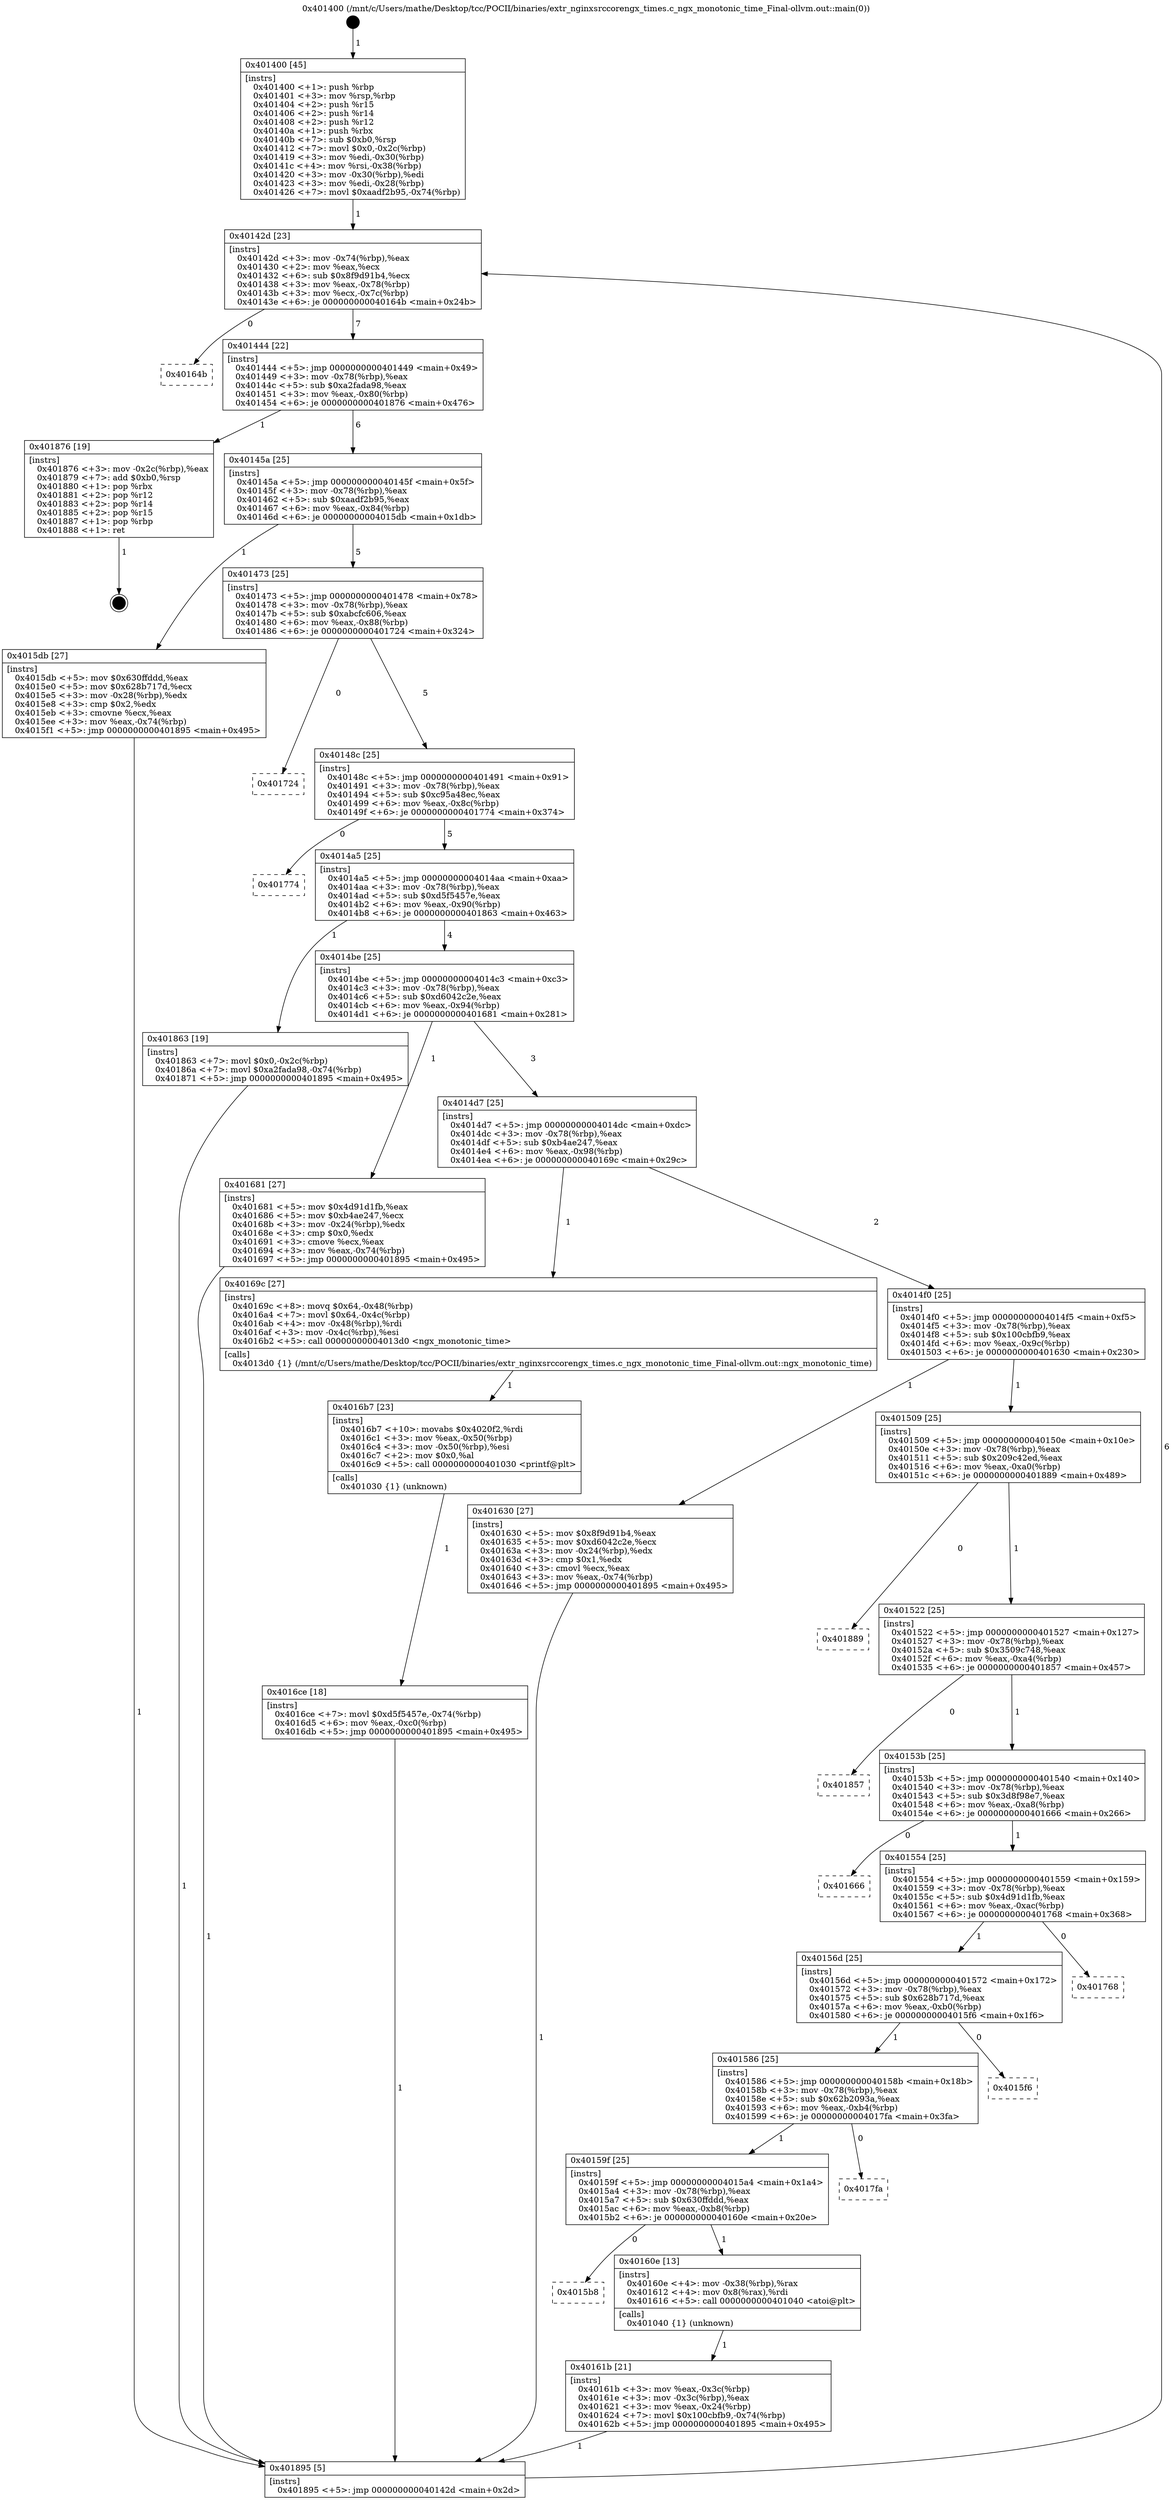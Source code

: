 digraph "0x401400" {
  label = "0x401400 (/mnt/c/Users/mathe/Desktop/tcc/POCII/binaries/extr_nginxsrccorengx_times.c_ngx_monotonic_time_Final-ollvm.out::main(0))"
  labelloc = "t"
  node[shape=record]

  Entry [label="",width=0.3,height=0.3,shape=circle,fillcolor=black,style=filled]
  "0x40142d" [label="{
     0x40142d [23]\l
     | [instrs]\l
     &nbsp;&nbsp;0x40142d \<+3\>: mov -0x74(%rbp),%eax\l
     &nbsp;&nbsp;0x401430 \<+2\>: mov %eax,%ecx\l
     &nbsp;&nbsp;0x401432 \<+6\>: sub $0x8f9d91b4,%ecx\l
     &nbsp;&nbsp;0x401438 \<+3\>: mov %eax,-0x78(%rbp)\l
     &nbsp;&nbsp;0x40143b \<+3\>: mov %ecx,-0x7c(%rbp)\l
     &nbsp;&nbsp;0x40143e \<+6\>: je 000000000040164b \<main+0x24b\>\l
  }"]
  "0x40164b" [label="{
     0x40164b\l
  }", style=dashed]
  "0x401444" [label="{
     0x401444 [22]\l
     | [instrs]\l
     &nbsp;&nbsp;0x401444 \<+5\>: jmp 0000000000401449 \<main+0x49\>\l
     &nbsp;&nbsp;0x401449 \<+3\>: mov -0x78(%rbp),%eax\l
     &nbsp;&nbsp;0x40144c \<+5\>: sub $0xa2fada98,%eax\l
     &nbsp;&nbsp;0x401451 \<+3\>: mov %eax,-0x80(%rbp)\l
     &nbsp;&nbsp;0x401454 \<+6\>: je 0000000000401876 \<main+0x476\>\l
  }"]
  Exit [label="",width=0.3,height=0.3,shape=circle,fillcolor=black,style=filled,peripheries=2]
  "0x401876" [label="{
     0x401876 [19]\l
     | [instrs]\l
     &nbsp;&nbsp;0x401876 \<+3\>: mov -0x2c(%rbp),%eax\l
     &nbsp;&nbsp;0x401879 \<+7\>: add $0xb0,%rsp\l
     &nbsp;&nbsp;0x401880 \<+1\>: pop %rbx\l
     &nbsp;&nbsp;0x401881 \<+2\>: pop %r12\l
     &nbsp;&nbsp;0x401883 \<+2\>: pop %r14\l
     &nbsp;&nbsp;0x401885 \<+2\>: pop %r15\l
     &nbsp;&nbsp;0x401887 \<+1\>: pop %rbp\l
     &nbsp;&nbsp;0x401888 \<+1\>: ret\l
  }"]
  "0x40145a" [label="{
     0x40145a [25]\l
     | [instrs]\l
     &nbsp;&nbsp;0x40145a \<+5\>: jmp 000000000040145f \<main+0x5f\>\l
     &nbsp;&nbsp;0x40145f \<+3\>: mov -0x78(%rbp),%eax\l
     &nbsp;&nbsp;0x401462 \<+5\>: sub $0xaadf2b95,%eax\l
     &nbsp;&nbsp;0x401467 \<+6\>: mov %eax,-0x84(%rbp)\l
     &nbsp;&nbsp;0x40146d \<+6\>: je 00000000004015db \<main+0x1db\>\l
  }"]
  "0x4016ce" [label="{
     0x4016ce [18]\l
     | [instrs]\l
     &nbsp;&nbsp;0x4016ce \<+7\>: movl $0xd5f5457e,-0x74(%rbp)\l
     &nbsp;&nbsp;0x4016d5 \<+6\>: mov %eax,-0xc0(%rbp)\l
     &nbsp;&nbsp;0x4016db \<+5\>: jmp 0000000000401895 \<main+0x495\>\l
  }"]
  "0x4015db" [label="{
     0x4015db [27]\l
     | [instrs]\l
     &nbsp;&nbsp;0x4015db \<+5\>: mov $0x630ffddd,%eax\l
     &nbsp;&nbsp;0x4015e0 \<+5\>: mov $0x628b717d,%ecx\l
     &nbsp;&nbsp;0x4015e5 \<+3\>: mov -0x28(%rbp),%edx\l
     &nbsp;&nbsp;0x4015e8 \<+3\>: cmp $0x2,%edx\l
     &nbsp;&nbsp;0x4015eb \<+3\>: cmovne %ecx,%eax\l
     &nbsp;&nbsp;0x4015ee \<+3\>: mov %eax,-0x74(%rbp)\l
     &nbsp;&nbsp;0x4015f1 \<+5\>: jmp 0000000000401895 \<main+0x495\>\l
  }"]
  "0x401473" [label="{
     0x401473 [25]\l
     | [instrs]\l
     &nbsp;&nbsp;0x401473 \<+5\>: jmp 0000000000401478 \<main+0x78\>\l
     &nbsp;&nbsp;0x401478 \<+3\>: mov -0x78(%rbp),%eax\l
     &nbsp;&nbsp;0x40147b \<+5\>: sub $0xabcfc606,%eax\l
     &nbsp;&nbsp;0x401480 \<+6\>: mov %eax,-0x88(%rbp)\l
     &nbsp;&nbsp;0x401486 \<+6\>: je 0000000000401724 \<main+0x324\>\l
  }"]
  "0x401895" [label="{
     0x401895 [5]\l
     | [instrs]\l
     &nbsp;&nbsp;0x401895 \<+5\>: jmp 000000000040142d \<main+0x2d\>\l
  }"]
  "0x401400" [label="{
     0x401400 [45]\l
     | [instrs]\l
     &nbsp;&nbsp;0x401400 \<+1\>: push %rbp\l
     &nbsp;&nbsp;0x401401 \<+3\>: mov %rsp,%rbp\l
     &nbsp;&nbsp;0x401404 \<+2\>: push %r15\l
     &nbsp;&nbsp;0x401406 \<+2\>: push %r14\l
     &nbsp;&nbsp;0x401408 \<+2\>: push %r12\l
     &nbsp;&nbsp;0x40140a \<+1\>: push %rbx\l
     &nbsp;&nbsp;0x40140b \<+7\>: sub $0xb0,%rsp\l
     &nbsp;&nbsp;0x401412 \<+7\>: movl $0x0,-0x2c(%rbp)\l
     &nbsp;&nbsp;0x401419 \<+3\>: mov %edi,-0x30(%rbp)\l
     &nbsp;&nbsp;0x40141c \<+4\>: mov %rsi,-0x38(%rbp)\l
     &nbsp;&nbsp;0x401420 \<+3\>: mov -0x30(%rbp),%edi\l
     &nbsp;&nbsp;0x401423 \<+3\>: mov %edi,-0x28(%rbp)\l
     &nbsp;&nbsp;0x401426 \<+7\>: movl $0xaadf2b95,-0x74(%rbp)\l
  }"]
  "0x4016b7" [label="{
     0x4016b7 [23]\l
     | [instrs]\l
     &nbsp;&nbsp;0x4016b7 \<+10\>: movabs $0x4020f2,%rdi\l
     &nbsp;&nbsp;0x4016c1 \<+3\>: mov %eax,-0x50(%rbp)\l
     &nbsp;&nbsp;0x4016c4 \<+3\>: mov -0x50(%rbp),%esi\l
     &nbsp;&nbsp;0x4016c7 \<+2\>: mov $0x0,%al\l
     &nbsp;&nbsp;0x4016c9 \<+5\>: call 0000000000401030 \<printf@plt\>\l
     | [calls]\l
     &nbsp;&nbsp;0x401030 \{1\} (unknown)\l
  }"]
  "0x401724" [label="{
     0x401724\l
  }", style=dashed]
  "0x40148c" [label="{
     0x40148c [25]\l
     | [instrs]\l
     &nbsp;&nbsp;0x40148c \<+5\>: jmp 0000000000401491 \<main+0x91\>\l
     &nbsp;&nbsp;0x401491 \<+3\>: mov -0x78(%rbp),%eax\l
     &nbsp;&nbsp;0x401494 \<+5\>: sub $0xc95a48ec,%eax\l
     &nbsp;&nbsp;0x401499 \<+6\>: mov %eax,-0x8c(%rbp)\l
     &nbsp;&nbsp;0x40149f \<+6\>: je 0000000000401774 \<main+0x374\>\l
  }"]
  "0x40161b" [label="{
     0x40161b [21]\l
     | [instrs]\l
     &nbsp;&nbsp;0x40161b \<+3\>: mov %eax,-0x3c(%rbp)\l
     &nbsp;&nbsp;0x40161e \<+3\>: mov -0x3c(%rbp),%eax\l
     &nbsp;&nbsp;0x401621 \<+3\>: mov %eax,-0x24(%rbp)\l
     &nbsp;&nbsp;0x401624 \<+7\>: movl $0x100cbfb9,-0x74(%rbp)\l
     &nbsp;&nbsp;0x40162b \<+5\>: jmp 0000000000401895 \<main+0x495\>\l
  }"]
  "0x401774" [label="{
     0x401774\l
  }", style=dashed]
  "0x4014a5" [label="{
     0x4014a5 [25]\l
     | [instrs]\l
     &nbsp;&nbsp;0x4014a5 \<+5\>: jmp 00000000004014aa \<main+0xaa\>\l
     &nbsp;&nbsp;0x4014aa \<+3\>: mov -0x78(%rbp),%eax\l
     &nbsp;&nbsp;0x4014ad \<+5\>: sub $0xd5f5457e,%eax\l
     &nbsp;&nbsp;0x4014b2 \<+6\>: mov %eax,-0x90(%rbp)\l
     &nbsp;&nbsp;0x4014b8 \<+6\>: je 0000000000401863 \<main+0x463\>\l
  }"]
  "0x4015b8" [label="{
     0x4015b8\l
  }", style=dashed]
  "0x401863" [label="{
     0x401863 [19]\l
     | [instrs]\l
     &nbsp;&nbsp;0x401863 \<+7\>: movl $0x0,-0x2c(%rbp)\l
     &nbsp;&nbsp;0x40186a \<+7\>: movl $0xa2fada98,-0x74(%rbp)\l
     &nbsp;&nbsp;0x401871 \<+5\>: jmp 0000000000401895 \<main+0x495\>\l
  }"]
  "0x4014be" [label="{
     0x4014be [25]\l
     | [instrs]\l
     &nbsp;&nbsp;0x4014be \<+5\>: jmp 00000000004014c3 \<main+0xc3\>\l
     &nbsp;&nbsp;0x4014c3 \<+3\>: mov -0x78(%rbp),%eax\l
     &nbsp;&nbsp;0x4014c6 \<+5\>: sub $0xd6042c2e,%eax\l
     &nbsp;&nbsp;0x4014cb \<+6\>: mov %eax,-0x94(%rbp)\l
     &nbsp;&nbsp;0x4014d1 \<+6\>: je 0000000000401681 \<main+0x281\>\l
  }"]
  "0x40160e" [label="{
     0x40160e [13]\l
     | [instrs]\l
     &nbsp;&nbsp;0x40160e \<+4\>: mov -0x38(%rbp),%rax\l
     &nbsp;&nbsp;0x401612 \<+4\>: mov 0x8(%rax),%rdi\l
     &nbsp;&nbsp;0x401616 \<+5\>: call 0000000000401040 \<atoi@plt\>\l
     | [calls]\l
     &nbsp;&nbsp;0x401040 \{1\} (unknown)\l
  }"]
  "0x401681" [label="{
     0x401681 [27]\l
     | [instrs]\l
     &nbsp;&nbsp;0x401681 \<+5\>: mov $0x4d91d1fb,%eax\l
     &nbsp;&nbsp;0x401686 \<+5\>: mov $0xb4ae247,%ecx\l
     &nbsp;&nbsp;0x40168b \<+3\>: mov -0x24(%rbp),%edx\l
     &nbsp;&nbsp;0x40168e \<+3\>: cmp $0x0,%edx\l
     &nbsp;&nbsp;0x401691 \<+3\>: cmove %ecx,%eax\l
     &nbsp;&nbsp;0x401694 \<+3\>: mov %eax,-0x74(%rbp)\l
     &nbsp;&nbsp;0x401697 \<+5\>: jmp 0000000000401895 \<main+0x495\>\l
  }"]
  "0x4014d7" [label="{
     0x4014d7 [25]\l
     | [instrs]\l
     &nbsp;&nbsp;0x4014d7 \<+5\>: jmp 00000000004014dc \<main+0xdc\>\l
     &nbsp;&nbsp;0x4014dc \<+3\>: mov -0x78(%rbp),%eax\l
     &nbsp;&nbsp;0x4014df \<+5\>: sub $0xb4ae247,%eax\l
     &nbsp;&nbsp;0x4014e4 \<+6\>: mov %eax,-0x98(%rbp)\l
     &nbsp;&nbsp;0x4014ea \<+6\>: je 000000000040169c \<main+0x29c\>\l
  }"]
  "0x40159f" [label="{
     0x40159f [25]\l
     | [instrs]\l
     &nbsp;&nbsp;0x40159f \<+5\>: jmp 00000000004015a4 \<main+0x1a4\>\l
     &nbsp;&nbsp;0x4015a4 \<+3\>: mov -0x78(%rbp),%eax\l
     &nbsp;&nbsp;0x4015a7 \<+5\>: sub $0x630ffddd,%eax\l
     &nbsp;&nbsp;0x4015ac \<+6\>: mov %eax,-0xb8(%rbp)\l
     &nbsp;&nbsp;0x4015b2 \<+6\>: je 000000000040160e \<main+0x20e\>\l
  }"]
  "0x40169c" [label="{
     0x40169c [27]\l
     | [instrs]\l
     &nbsp;&nbsp;0x40169c \<+8\>: movq $0x64,-0x48(%rbp)\l
     &nbsp;&nbsp;0x4016a4 \<+7\>: movl $0x64,-0x4c(%rbp)\l
     &nbsp;&nbsp;0x4016ab \<+4\>: mov -0x48(%rbp),%rdi\l
     &nbsp;&nbsp;0x4016af \<+3\>: mov -0x4c(%rbp),%esi\l
     &nbsp;&nbsp;0x4016b2 \<+5\>: call 00000000004013d0 \<ngx_monotonic_time\>\l
     | [calls]\l
     &nbsp;&nbsp;0x4013d0 \{1\} (/mnt/c/Users/mathe/Desktop/tcc/POCII/binaries/extr_nginxsrccorengx_times.c_ngx_monotonic_time_Final-ollvm.out::ngx_monotonic_time)\l
  }"]
  "0x4014f0" [label="{
     0x4014f0 [25]\l
     | [instrs]\l
     &nbsp;&nbsp;0x4014f0 \<+5\>: jmp 00000000004014f5 \<main+0xf5\>\l
     &nbsp;&nbsp;0x4014f5 \<+3\>: mov -0x78(%rbp),%eax\l
     &nbsp;&nbsp;0x4014f8 \<+5\>: sub $0x100cbfb9,%eax\l
     &nbsp;&nbsp;0x4014fd \<+6\>: mov %eax,-0x9c(%rbp)\l
     &nbsp;&nbsp;0x401503 \<+6\>: je 0000000000401630 \<main+0x230\>\l
  }"]
  "0x4017fa" [label="{
     0x4017fa\l
  }", style=dashed]
  "0x401630" [label="{
     0x401630 [27]\l
     | [instrs]\l
     &nbsp;&nbsp;0x401630 \<+5\>: mov $0x8f9d91b4,%eax\l
     &nbsp;&nbsp;0x401635 \<+5\>: mov $0xd6042c2e,%ecx\l
     &nbsp;&nbsp;0x40163a \<+3\>: mov -0x24(%rbp),%edx\l
     &nbsp;&nbsp;0x40163d \<+3\>: cmp $0x1,%edx\l
     &nbsp;&nbsp;0x401640 \<+3\>: cmovl %ecx,%eax\l
     &nbsp;&nbsp;0x401643 \<+3\>: mov %eax,-0x74(%rbp)\l
     &nbsp;&nbsp;0x401646 \<+5\>: jmp 0000000000401895 \<main+0x495\>\l
  }"]
  "0x401509" [label="{
     0x401509 [25]\l
     | [instrs]\l
     &nbsp;&nbsp;0x401509 \<+5\>: jmp 000000000040150e \<main+0x10e\>\l
     &nbsp;&nbsp;0x40150e \<+3\>: mov -0x78(%rbp),%eax\l
     &nbsp;&nbsp;0x401511 \<+5\>: sub $0x209c42ed,%eax\l
     &nbsp;&nbsp;0x401516 \<+6\>: mov %eax,-0xa0(%rbp)\l
     &nbsp;&nbsp;0x40151c \<+6\>: je 0000000000401889 \<main+0x489\>\l
  }"]
  "0x401586" [label="{
     0x401586 [25]\l
     | [instrs]\l
     &nbsp;&nbsp;0x401586 \<+5\>: jmp 000000000040158b \<main+0x18b\>\l
     &nbsp;&nbsp;0x40158b \<+3\>: mov -0x78(%rbp),%eax\l
     &nbsp;&nbsp;0x40158e \<+5\>: sub $0x62b2093a,%eax\l
     &nbsp;&nbsp;0x401593 \<+6\>: mov %eax,-0xb4(%rbp)\l
     &nbsp;&nbsp;0x401599 \<+6\>: je 00000000004017fa \<main+0x3fa\>\l
  }"]
  "0x401889" [label="{
     0x401889\l
  }", style=dashed]
  "0x401522" [label="{
     0x401522 [25]\l
     | [instrs]\l
     &nbsp;&nbsp;0x401522 \<+5\>: jmp 0000000000401527 \<main+0x127\>\l
     &nbsp;&nbsp;0x401527 \<+3\>: mov -0x78(%rbp),%eax\l
     &nbsp;&nbsp;0x40152a \<+5\>: sub $0x3509c748,%eax\l
     &nbsp;&nbsp;0x40152f \<+6\>: mov %eax,-0xa4(%rbp)\l
     &nbsp;&nbsp;0x401535 \<+6\>: je 0000000000401857 \<main+0x457\>\l
  }"]
  "0x4015f6" [label="{
     0x4015f6\l
  }", style=dashed]
  "0x401857" [label="{
     0x401857\l
  }", style=dashed]
  "0x40153b" [label="{
     0x40153b [25]\l
     | [instrs]\l
     &nbsp;&nbsp;0x40153b \<+5\>: jmp 0000000000401540 \<main+0x140\>\l
     &nbsp;&nbsp;0x401540 \<+3\>: mov -0x78(%rbp),%eax\l
     &nbsp;&nbsp;0x401543 \<+5\>: sub $0x3d8f98e7,%eax\l
     &nbsp;&nbsp;0x401548 \<+6\>: mov %eax,-0xa8(%rbp)\l
     &nbsp;&nbsp;0x40154e \<+6\>: je 0000000000401666 \<main+0x266\>\l
  }"]
  "0x40156d" [label="{
     0x40156d [25]\l
     | [instrs]\l
     &nbsp;&nbsp;0x40156d \<+5\>: jmp 0000000000401572 \<main+0x172\>\l
     &nbsp;&nbsp;0x401572 \<+3\>: mov -0x78(%rbp),%eax\l
     &nbsp;&nbsp;0x401575 \<+5\>: sub $0x628b717d,%eax\l
     &nbsp;&nbsp;0x40157a \<+6\>: mov %eax,-0xb0(%rbp)\l
     &nbsp;&nbsp;0x401580 \<+6\>: je 00000000004015f6 \<main+0x1f6\>\l
  }"]
  "0x401666" [label="{
     0x401666\l
  }", style=dashed]
  "0x401554" [label="{
     0x401554 [25]\l
     | [instrs]\l
     &nbsp;&nbsp;0x401554 \<+5\>: jmp 0000000000401559 \<main+0x159\>\l
     &nbsp;&nbsp;0x401559 \<+3\>: mov -0x78(%rbp),%eax\l
     &nbsp;&nbsp;0x40155c \<+5\>: sub $0x4d91d1fb,%eax\l
     &nbsp;&nbsp;0x401561 \<+6\>: mov %eax,-0xac(%rbp)\l
     &nbsp;&nbsp;0x401567 \<+6\>: je 0000000000401768 \<main+0x368\>\l
  }"]
  "0x401768" [label="{
     0x401768\l
  }", style=dashed]
  Entry -> "0x401400" [label=" 1"]
  "0x40142d" -> "0x40164b" [label=" 0"]
  "0x40142d" -> "0x401444" [label=" 7"]
  "0x401876" -> Exit [label=" 1"]
  "0x401444" -> "0x401876" [label=" 1"]
  "0x401444" -> "0x40145a" [label=" 6"]
  "0x401863" -> "0x401895" [label=" 1"]
  "0x40145a" -> "0x4015db" [label=" 1"]
  "0x40145a" -> "0x401473" [label=" 5"]
  "0x4015db" -> "0x401895" [label=" 1"]
  "0x401400" -> "0x40142d" [label=" 1"]
  "0x401895" -> "0x40142d" [label=" 6"]
  "0x4016ce" -> "0x401895" [label=" 1"]
  "0x401473" -> "0x401724" [label=" 0"]
  "0x401473" -> "0x40148c" [label=" 5"]
  "0x4016b7" -> "0x4016ce" [label=" 1"]
  "0x40148c" -> "0x401774" [label=" 0"]
  "0x40148c" -> "0x4014a5" [label=" 5"]
  "0x40169c" -> "0x4016b7" [label=" 1"]
  "0x4014a5" -> "0x401863" [label=" 1"]
  "0x4014a5" -> "0x4014be" [label=" 4"]
  "0x401681" -> "0x401895" [label=" 1"]
  "0x4014be" -> "0x401681" [label=" 1"]
  "0x4014be" -> "0x4014d7" [label=" 3"]
  "0x401630" -> "0x401895" [label=" 1"]
  "0x4014d7" -> "0x40169c" [label=" 1"]
  "0x4014d7" -> "0x4014f0" [label=" 2"]
  "0x40160e" -> "0x40161b" [label=" 1"]
  "0x4014f0" -> "0x401630" [label=" 1"]
  "0x4014f0" -> "0x401509" [label=" 1"]
  "0x40159f" -> "0x4015b8" [label=" 0"]
  "0x401509" -> "0x401889" [label=" 0"]
  "0x401509" -> "0x401522" [label=" 1"]
  "0x40161b" -> "0x401895" [label=" 1"]
  "0x401522" -> "0x401857" [label=" 0"]
  "0x401522" -> "0x40153b" [label=" 1"]
  "0x401586" -> "0x40159f" [label=" 1"]
  "0x40153b" -> "0x401666" [label=" 0"]
  "0x40153b" -> "0x401554" [label=" 1"]
  "0x40159f" -> "0x40160e" [label=" 1"]
  "0x401554" -> "0x401768" [label=" 0"]
  "0x401554" -> "0x40156d" [label=" 1"]
  "0x401586" -> "0x4017fa" [label=" 0"]
  "0x40156d" -> "0x4015f6" [label=" 0"]
  "0x40156d" -> "0x401586" [label=" 1"]
}
